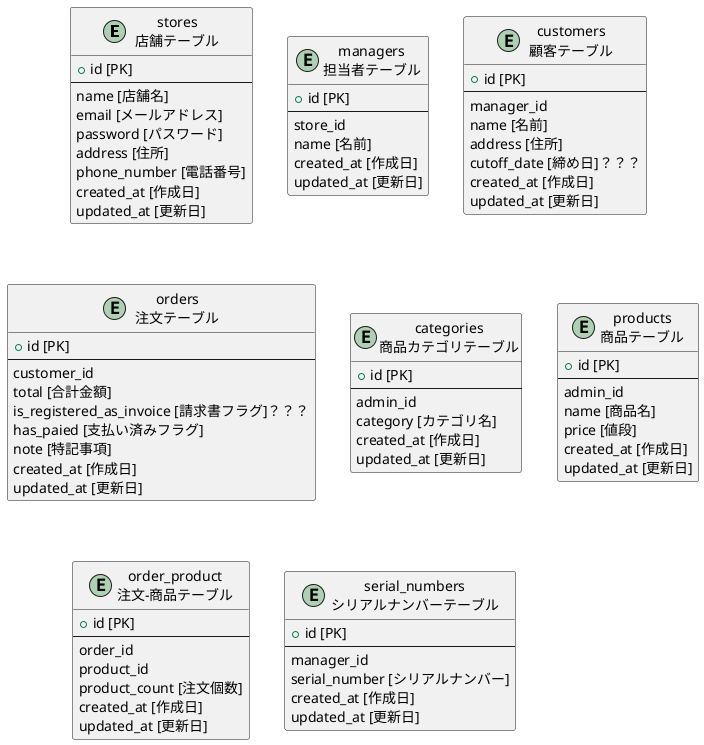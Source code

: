 @startuml tables
entity stores as "stores\n店舗テーブル" {
  + id [PK]
  --
  name [店舗名]
  email [メールアドレス]
  password [パスワード]
  address [住所]
  phone_number [電話番号]
  created_at [作成日]
  updated_at [更新日]
}

entity managers as "managers\n担当者テーブル" {
  + id [PK]
  --
  store_id
  name [名前]
  created_at [作成日]
  updated_at [更新日]
}

entity customers as "customers\n顧客テーブル" {
  + id [PK]
  --
  manager_id
  name [名前]
  address [住所]
  cutoff_date [締め日]？？？
  created_at [作成日]
  updated_at [更新日]
}

entity orders as "orders\n注文テーブル" {
  + id [PK]
  --
  customer_id
  total [合計金額]
  is_registered_as_invoice [請求書フラグ]？？？
  has_paied [支払い済みフラグ]
  note [特記事項]
  created_at [作成日]
  updated_at [更新日]
}

entity categories as "categories\n商品カテゴリテーブル" {
  + id [PK]
  --
  admin_id
  category [カテゴリ名]
  created_at [作成日]
  updated_at [更新日]
}

entity products as "products\n商品テーブル" {
  + id [PK]
  --
  admin_id
  name [商品名]
  price [値段]
  created_at [作成日]
  updated_at [更新日]
}

entity order_product as "order_product\n注文-商品テーブル" {
  + id [PK]
  --
  order_id
  product_id
  product_count [注文個数]
  created_at [作成日]
  updated_at [更新日]
}

' entity invoices as "invoices\n領収書テーブル" {
'   + id [PK]
'   --
'   user_id
'   password [パスワード]
'   created_at [作成日]
'   updated_at [更新日]
' }

entity serial_numbers as "serial_numbers\nシリアルナンバーテーブル" {
  + id [PK]
  --
  manager_id
  serial_number [シリアルナンバー]
  created_at [作成日]
  updated_at [更新日]
}

@enduml
' XREA(レンタルサーバー)